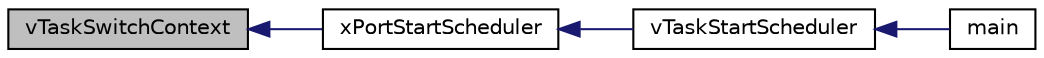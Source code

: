 digraph "vTaskSwitchContext"
{
  edge [fontname="Helvetica",fontsize="10",labelfontname="Helvetica",labelfontsize="10"];
  node [fontname="Helvetica",fontsize="10",shape=record];
  rankdir="LR";
  Node1 [label="vTaskSwitchContext",height=0.2,width=0.4,color="black", fillcolor="grey75", style="filled" fontcolor="black"];
  Node1 -> Node2 [dir="back",color="midnightblue",fontsize="10",style="solid",fontname="Helvetica"];
  Node2 [label="xPortStartScheduler",height=0.2,width=0.4,color="black", fillcolor="white", style="filled",URL="$port_8c.html#ade5a8c6666e7413a0355cc252029c5c6"];
  Node2 -> Node3 [dir="back",color="midnightblue",fontsize="10",style="solid",fontname="Helvetica"];
  Node3 [label="vTaskStartScheduler",height=0.2,width=0.4,color="black", fillcolor="white", style="filled",URL="$tasks_8c.html#a598661cdd2a6af95a077245d11e3d142"];
  Node3 -> Node4 [dir="back",color="midnightblue",fontsize="10",style="solid",fontname="Helvetica"];
  Node4 [label="main",height=0.2,width=0.4,color="black", fillcolor="white", style="filled",URL="$miniblink_8cpp.html#a840291bc02cba5474a4cb46a9b9566fe"];
}
